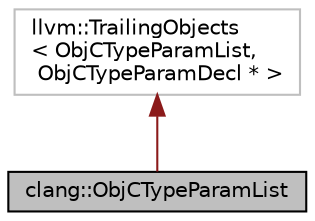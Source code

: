 digraph "clang::ObjCTypeParamList"
{
 // LATEX_PDF_SIZE
  bgcolor="transparent";
  edge [fontname="Helvetica",fontsize="10",labelfontname="Helvetica",labelfontsize="10"];
  node [fontname="Helvetica",fontsize="10",shape=record];
  Node1 [label="clang::ObjCTypeParamList",height=0.2,width=0.4,color="black", fillcolor="grey75", style="filled", fontcolor="black",tooltip="Stores a list of Objective-C type parameters for a parameterized class or a category/extension thereo..."];
  Node2 -> Node1 [dir="back",color="firebrick4",fontsize="10",style="solid",fontname="Helvetica"];
  Node2 [label="llvm::TrailingObjects\l\< ObjCTypeParamList,\l ObjCTypeParamDecl * \>",height=0.2,width=0.4,color="grey75",tooltip=" "];
}
